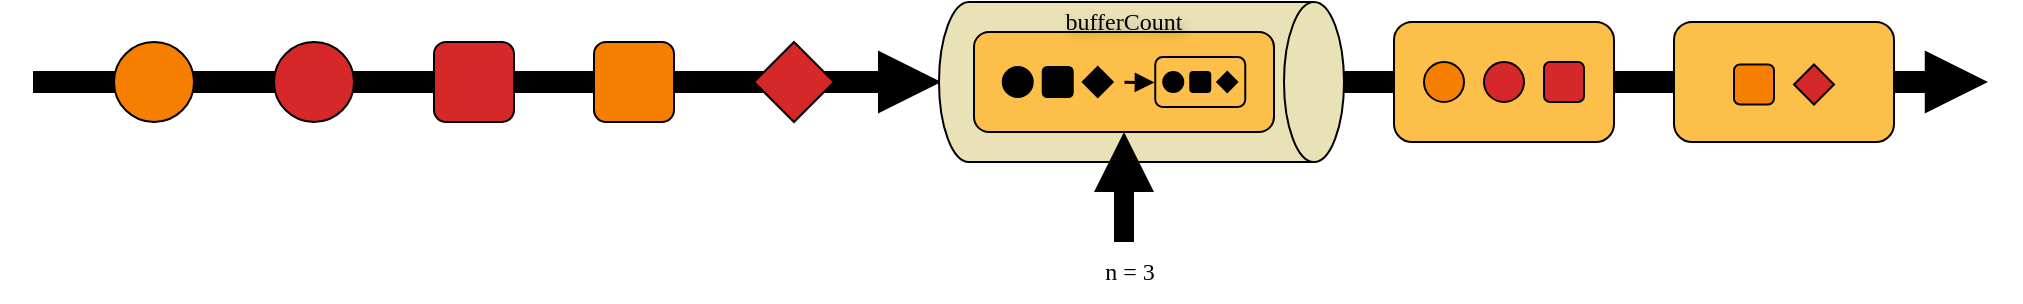 <mxfile version="24.7.8">
  <diagram name="Pagina-1" id="8XA0GF0U4r00a45ndteG">
    <mxGraphModel dx="1103" dy="698" grid="1" gridSize="10" guides="1" tooltips="1" connect="1" arrows="1" fold="1" page="1" pageScale="1" pageWidth="1169" pageHeight="827" math="0" shadow="0">
      <root>
        <mxCell id="0" />
        <mxCell id="1" parent="0" />
        <mxCell id="Qrv3tHsd8QDWrn0WAsmq-15" value="" style="shape=arrow;endArrow=classic;html=1;rounded=0;fillColor=#000000;fontFamily=Fira Mono;textShadow=1;strokeColor=#000000;" parent="1" source="Qrv3tHsd8QDWrn0WAsmq-7" edge="1">
          <mxGeometry width="50" height="50" relative="1" as="geometry">
            <mxPoint x="510" y="490" as="sourcePoint" />
            <mxPoint x="1095.882" y="420" as="targetPoint" />
          </mxGeometry>
        </mxCell>
        <mxCell id="Qrv3tHsd8QDWrn0WAsmq-14" value="" style="shape=arrow;endArrow=classic;html=1;rounded=0;fillColor=#000000;fontFamily=Fira Mono;textShadow=1;strokeColor=#000000;" parent="1" target="Qrv3tHsd8QDWrn0WAsmq-7" edge="1">
          <mxGeometry width="50" height="50" relative="1" as="geometry">
            <mxPoint x="120" y="420" as="sourcePoint" />
            <mxPoint x="530" y="440" as="targetPoint" />
          </mxGeometry>
        </mxCell>
        <mxCell id="Qrv3tHsd8QDWrn0WAsmq-1" value="" style="ellipse;whiteSpace=wrap;html=1;aspect=fixed;fillColor=#f77f00;fontFamily=Fira Mono;textShadow=1;strokeColor=#000000;" parent="1" vertex="1">
          <mxGeometry x="160" y="400" width="40" height="40" as="geometry" />
        </mxCell>
        <mxCell id="Qrv3tHsd8QDWrn0WAsmq-2" value="" style="ellipse;whiteSpace=wrap;html=1;aspect=fixed;fillColor=#d62828;fontFamily=Fira Mono;textShadow=1;strokeColor=#000000;" parent="1" vertex="1">
          <mxGeometry x="240" y="400" width="40" height="40" as="geometry" />
        </mxCell>
        <mxCell id="Qrv3tHsd8QDWrn0WAsmq-4" value="" style="rounded=1;whiteSpace=wrap;html=1;fillColor=#d62828;fontFamily=Fira Mono;textShadow=1;strokeColor=#000000;" parent="1" vertex="1">
          <mxGeometry x="320" y="400" width="40" height="40" as="geometry" />
        </mxCell>
        <mxCell id="Qrv3tHsd8QDWrn0WAsmq-5" value="" style="rounded=1;whiteSpace=wrap;html=1;fillColor=#f77f00;fontFamily=Fira Mono;textShadow=1;strokeColor=#000000;" parent="1" vertex="1">
          <mxGeometry x="400" y="400" width="40" height="40" as="geometry" />
        </mxCell>
        <mxCell id="Qrv3tHsd8QDWrn0WAsmq-6" value="" style="rhombus;whiteSpace=wrap;html=1;fillColor=#d62828;fontFamily=Fira Mono;textShadow=1;strokeColor=#000000;" parent="1" vertex="1">
          <mxGeometry x="480" y="400" width="40" height="40" as="geometry" />
        </mxCell>
        <mxCell id="Qrv3tHsd8QDWrn0WAsmq-7" value="" style="shape=cylinder3;whiteSpace=wrap;html=1;boundedLbl=1;backgroundOutline=1;size=15;rotation=90;fillColor=#eae2b7;fontFamily=Fira Mono;textShadow=1;strokeColor=#000000;" parent="1" vertex="1">
          <mxGeometry x="633.75" y="318.75" width="80" height="202.5" as="geometry" />
        </mxCell>
        <mxCell id="Qrv3tHsd8QDWrn0WAsmq-16" value="" style="rounded=1;whiteSpace=wrap;html=1;fillColor=#fcbf49;fontFamily=Fira Mono;textShadow=1;strokeColor=#000000;" parent="1" vertex="1">
          <mxGeometry x="590" y="395" width="150" height="50" as="geometry" />
        </mxCell>
        <mxCell id="Qrv3tHsd8QDWrn0WAsmq-17" value="" style="ellipse;whiteSpace=wrap;html=1;aspect=fixed;fillColor=#000000;fontFamily=Fira Mono;textShadow=1;strokeColor=#000000;" parent="1" vertex="1">
          <mxGeometry x="604.38" y="412.5" width="15" height="15" as="geometry" />
        </mxCell>
        <mxCell id="Qrv3tHsd8QDWrn0WAsmq-18" value="" style="rounded=1;whiteSpace=wrap;html=1;fillColor=#000000;fontFamily=Fira Mono;textShadow=1;strokeColor=#000000;" parent="1" vertex="1">
          <mxGeometry x="624.38" y="412.5" width="15" height="15" as="geometry" />
        </mxCell>
        <mxCell id="Qrv3tHsd8QDWrn0WAsmq-19" value="" style="rhombus;whiteSpace=wrap;html=1;fillColor=#000000;fontFamily=Fira Mono;textShadow=1;strokeColor=#000000;" parent="1" vertex="1">
          <mxGeometry x="644.38" y="412.5" width="15" height="15" as="geometry" />
        </mxCell>
        <mxCell id="Qrv3tHsd8QDWrn0WAsmq-21" value="&lt;font color=&quot;#000000&quot;&gt;bufferCount&lt;/font&gt;" style="text;html=1;align=center;verticalAlign=middle;whiteSpace=wrap;rounded=0;fontFamily=Fira Mono;textShadow=1;strokeColor=none;" parent="1" vertex="1">
          <mxGeometry x="600" y="385" width="130" height="10" as="geometry" />
        </mxCell>
        <mxCell id="Qrv3tHsd8QDWrn0WAsmq-37" value="" style="endArrow=block;html=1;rounded=0;endFill=1;strokeWidth=1.5;sourcePerimeterSpacing=0;jumpSize=4;strokeColor=#000000;" parent="1" edge="1">
          <mxGeometry width="50" height="50" relative="1" as="geometry">
            <mxPoint x="665" y="419.92" as="sourcePoint" />
            <mxPoint x="680" y="420" as="targetPoint" />
            <Array as="points">
              <mxPoint x="680" y="420" />
            </Array>
          </mxGeometry>
        </mxCell>
        <mxCell id="nMzqEQj8RB4CVh261bJb-2" value="" style="rounded=1;whiteSpace=wrap;html=1;fillColor=#fcbf49;fontFamily=Fira Mono;textShadow=1;strokeColor=#000000;" vertex="1" parent="1">
          <mxGeometry x="800" y="390" width="110" height="60" as="geometry" />
        </mxCell>
        <mxCell id="nMzqEQj8RB4CVh261bJb-3" value="" style="ellipse;whiteSpace=wrap;html=1;aspect=fixed;fillColor=#f77f00;fontFamily=Fira Mono;textShadow=1;strokeColor=#000000;" vertex="1" parent="1">
          <mxGeometry x="815" y="410" width="20" height="20" as="geometry" />
        </mxCell>
        <mxCell id="nMzqEQj8RB4CVh261bJb-4" value="" style="ellipse;whiteSpace=wrap;html=1;aspect=fixed;fillColor=#d62828;fontFamily=Fira Mono;textShadow=1;strokeColor=#000000;" vertex="1" parent="1">
          <mxGeometry x="845" y="410" width="20" height="20" as="geometry" />
        </mxCell>
        <mxCell id="nMzqEQj8RB4CVh261bJb-5" value="" style="rounded=1;whiteSpace=wrap;html=1;fillColor=#d62828;fontFamily=Fira Mono;textShadow=1;strokeColor=#000000;" vertex="1" parent="1">
          <mxGeometry x="875" y="410" width="20" height="20" as="geometry" />
        </mxCell>
        <mxCell id="nMzqEQj8RB4CVh261bJb-8" value="" style="rounded=1;whiteSpace=wrap;html=1;fillColor=none;fontFamily=Fira Mono;textShadow=1;strokeColor=#000000;" vertex="1" parent="1">
          <mxGeometry x="680.63" y="407.5" width="45" height="25" as="geometry" />
        </mxCell>
        <mxCell id="nMzqEQj8RB4CVh261bJb-9" value="" style="ellipse;whiteSpace=wrap;html=1;aspect=fixed;fillColor=#000000;fontFamily=Fira Mono;textShadow=1;strokeColor=#000000;" vertex="1" parent="1">
          <mxGeometry x="684.63" y="415" width="10" height="10" as="geometry" />
        </mxCell>
        <mxCell id="nMzqEQj8RB4CVh261bJb-10" value="" style="rounded=1;whiteSpace=wrap;html=1;fillColor=#000000;fontFamily=Fira Mono;textShadow=1;strokeColor=#000000;" vertex="1" parent="1">
          <mxGeometry x="698.13" y="415" width="10" height="10" as="geometry" />
        </mxCell>
        <mxCell id="nMzqEQj8RB4CVh261bJb-11" value="" style="rhombus;whiteSpace=wrap;html=1;fillColor=#000000;fontFamily=Fira Mono;textShadow=1;strokeColor=#000000;" vertex="1" parent="1">
          <mxGeometry x="711.63" y="415" width="10" height="10" as="geometry" />
        </mxCell>
        <mxCell id="nMzqEQj8RB4CVh261bJb-13" value="" style="shape=arrow;endArrow=classic;html=1;rounded=0;strokeColor=none;fillColor=#000000;" edge="1" parent="1" target="Qrv3tHsd8QDWrn0WAsmq-16">
          <mxGeometry width="50" height="50" relative="1" as="geometry">
            <mxPoint x="665" y="500" as="sourcePoint" />
            <mxPoint x="730" y="480" as="targetPoint" />
          </mxGeometry>
        </mxCell>
        <mxCell id="nMzqEQj8RB4CVh261bJb-16" value="&lt;font color=&quot;#000000&quot; face=&quot;Fira Mono&quot;&gt;n = 3&lt;/font&gt;" style="text;html=1;align=center;verticalAlign=middle;whiteSpace=wrap;rounded=0;" vertex="1" parent="1">
          <mxGeometry x="638.13" y="500" width="60" height="30" as="geometry" />
        </mxCell>
        <mxCell id="nMzqEQj8RB4CVh261bJb-17" value="" style="rounded=1;whiteSpace=wrap;html=1;fillColor=#fcbf49;fontFamily=Fira Mono;textShadow=1;strokeColor=#000000;" vertex="1" parent="1">
          <mxGeometry x="940" y="390" width="110" height="60" as="geometry" />
        </mxCell>
        <mxCell id="nMzqEQj8RB4CVh261bJb-6" value="" style="rounded=1;whiteSpace=wrap;html=1;fillColor=#f77f00;fontFamily=Fira Mono;textShadow=1;strokeColor=#000000;" vertex="1" parent="1">
          <mxGeometry x="970" y="411.25" width="20" height="20" as="geometry" />
        </mxCell>
        <mxCell id="nMzqEQj8RB4CVh261bJb-7" value="" style="rhombus;whiteSpace=wrap;html=1;fillColor=#d62828;fontFamily=Fira Mono;textShadow=1;strokeColor=#000000;" vertex="1" parent="1">
          <mxGeometry x="1000" y="411.25" width="20" height="20" as="geometry" />
        </mxCell>
      </root>
    </mxGraphModel>
  </diagram>
</mxfile>
